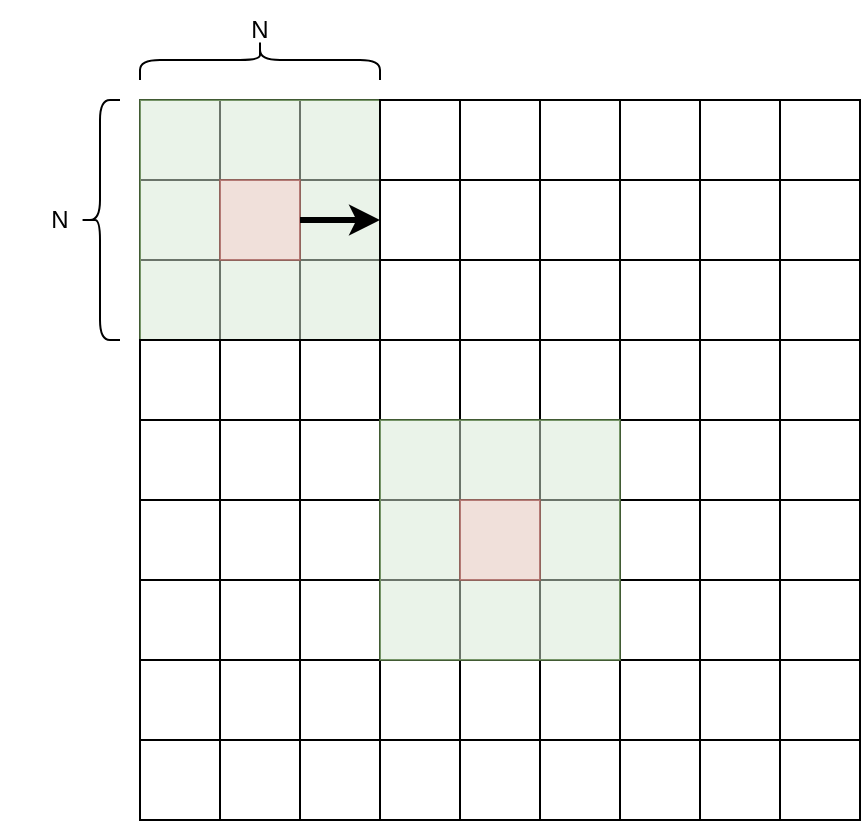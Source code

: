 <mxfile version="21.0.6" type="google"><diagram name="Страница 1" id="6bDlHL0FfTRMKNxC0c_M"><mxGraphModel grid="1" page="1" gridSize="10" guides="1" tooltips="1" connect="1" arrows="1" fold="1" pageScale="1" pageWidth="827" pageHeight="1169" math="0" shadow="0"><root><mxCell id="0"/><mxCell id="1" parent="0"/><mxCell id="-3VL5kxvhpJmIUbgFWid-16" value="" style="shape=table;startSize=0;container=1;collapsible=0;childLayout=tableLayout;fontSize=16;" vertex="1" parent="1"><mxGeometry x="160" y="160" width="120" height="120" as="geometry"/></mxCell><mxCell id="-3VL5kxvhpJmIUbgFWid-17" value="" style="shape=tableRow;horizontal=0;startSize=0;swimlaneHead=0;swimlaneBody=0;strokeColor=inherit;top=0;left=0;bottom=0;right=0;collapsible=0;dropTarget=0;fillColor=none;points=[[0,0.5],[1,0.5]];portConstraint=eastwest;fontSize=16;" vertex="1" parent="-3VL5kxvhpJmIUbgFWid-16"><mxGeometry width="120" height="40" as="geometry"/></mxCell><mxCell id="-3VL5kxvhpJmIUbgFWid-18" value="" style="shape=partialRectangle;html=1;whiteSpace=wrap;connectable=0;strokeColor=inherit;overflow=hidden;fillColor=none;top=0;left=0;bottom=0;right=0;pointerEvents=1;fontSize=16;" vertex="1" parent="-3VL5kxvhpJmIUbgFWid-17"><mxGeometry width="40" height="40" as="geometry"><mxRectangle width="40" height="40" as="alternateBounds"/></mxGeometry></mxCell><mxCell id="-3VL5kxvhpJmIUbgFWid-19" value="" style="shape=partialRectangle;html=1;whiteSpace=wrap;connectable=0;strokeColor=inherit;overflow=hidden;fillColor=none;top=0;left=0;bottom=0;right=0;pointerEvents=1;fontSize=16;" vertex="1" parent="-3VL5kxvhpJmIUbgFWid-17"><mxGeometry x="40" width="40" height="40" as="geometry"><mxRectangle width="40" height="40" as="alternateBounds"/></mxGeometry></mxCell><mxCell id="-3VL5kxvhpJmIUbgFWid-20" value="" style="shape=partialRectangle;html=1;whiteSpace=wrap;connectable=0;strokeColor=inherit;overflow=hidden;fillColor=none;top=0;left=0;bottom=0;right=0;pointerEvents=1;fontSize=16;" vertex="1" parent="-3VL5kxvhpJmIUbgFWid-17"><mxGeometry x="80" width="40" height="40" as="geometry"><mxRectangle width="40" height="40" as="alternateBounds"/></mxGeometry></mxCell><mxCell id="-3VL5kxvhpJmIUbgFWid-21" value="" style="shape=tableRow;horizontal=0;startSize=0;swimlaneHead=0;swimlaneBody=0;strokeColor=inherit;top=0;left=0;bottom=0;right=0;collapsible=0;dropTarget=0;fillColor=none;points=[[0,0.5],[1,0.5]];portConstraint=eastwest;fontSize=16;" vertex="1" parent="-3VL5kxvhpJmIUbgFWid-16"><mxGeometry y="40" width="120" height="40" as="geometry"/></mxCell><mxCell id="-3VL5kxvhpJmIUbgFWid-22" value="" style="shape=partialRectangle;html=1;whiteSpace=wrap;connectable=0;strokeColor=inherit;overflow=hidden;fillColor=none;top=0;left=0;bottom=0;right=0;pointerEvents=1;fontSize=16;" vertex="1" parent="-3VL5kxvhpJmIUbgFWid-21"><mxGeometry width="40" height="40" as="geometry"><mxRectangle width="40" height="40" as="alternateBounds"/></mxGeometry></mxCell><mxCell id="-3VL5kxvhpJmIUbgFWid-23" value="" style="shape=partialRectangle;html=1;whiteSpace=wrap;connectable=0;strokeColor=inherit;overflow=hidden;fillColor=none;top=0;left=0;bottom=0;right=0;pointerEvents=1;fontSize=16;" vertex="1" parent="-3VL5kxvhpJmIUbgFWid-21"><mxGeometry x="40" width="40" height="40" as="geometry"><mxRectangle width="40" height="40" as="alternateBounds"/></mxGeometry></mxCell><mxCell id="-3VL5kxvhpJmIUbgFWid-24" value="" style="shape=partialRectangle;html=1;whiteSpace=wrap;connectable=0;strokeColor=inherit;overflow=hidden;fillColor=none;top=0;left=0;bottom=0;right=0;pointerEvents=1;fontSize=16;" vertex="1" parent="-3VL5kxvhpJmIUbgFWid-21"><mxGeometry x="80" width="40" height="40" as="geometry"><mxRectangle width="40" height="40" as="alternateBounds"/></mxGeometry></mxCell><mxCell id="-3VL5kxvhpJmIUbgFWid-25" value="" style="shape=tableRow;horizontal=0;startSize=0;swimlaneHead=0;swimlaneBody=0;strokeColor=inherit;top=0;left=0;bottom=0;right=0;collapsible=0;dropTarget=0;fillColor=none;points=[[0,0.5],[1,0.5]];portConstraint=eastwest;fontSize=16;" vertex="1" parent="-3VL5kxvhpJmIUbgFWid-16"><mxGeometry y="80" width="120" height="40" as="geometry"/></mxCell><mxCell id="-3VL5kxvhpJmIUbgFWid-26" value="" style="shape=partialRectangle;html=1;whiteSpace=wrap;connectable=0;strokeColor=inherit;overflow=hidden;fillColor=none;top=0;left=0;bottom=0;right=0;pointerEvents=1;fontSize=16;" vertex="1" parent="-3VL5kxvhpJmIUbgFWid-25"><mxGeometry width="40" height="40" as="geometry"><mxRectangle width="40" height="40" as="alternateBounds"/></mxGeometry></mxCell><mxCell id="-3VL5kxvhpJmIUbgFWid-27" value="" style="shape=partialRectangle;html=1;whiteSpace=wrap;connectable=0;strokeColor=inherit;overflow=hidden;fillColor=none;top=0;left=0;bottom=0;right=0;pointerEvents=1;fontSize=16;" vertex="1" parent="-3VL5kxvhpJmIUbgFWid-25"><mxGeometry x="40" width="40" height="40" as="geometry"><mxRectangle width="40" height="40" as="alternateBounds"/></mxGeometry></mxCell><mxCell id="-3VL5kxvhpJmIUbgFWid-28" value="" style="shape=partialRectangle;html=1;whiteSpace=wrap;connectable=0;strokeColor=inherit;overflow=hidden;fillColor=none;top=0;left=0;bottom=0;right=0;pointerEvents=1;fontSize=16;" vertex="1" parent="-3VL5kxvhpJmIUbgFWid-25"><mxGeometry x="80" width="40" height="40" as="geometry"><mxRectangle width="40" height="40" as="alternateBounds"/></mxGeometry></mxCell><mxCell id="-3VL5kxvhpJmIUbgFWid-176" value="" style="whiteSpace=wrap;html=1;aspect=fixed;fillColor=#d5e8d4;strokeColor=#82b366;opacity=50;" vertex="1" parent="1"><mxGeometry x="160" y="160" width="120" height="120" as="geometry"/></mxCell><mxCell id="-3VL5kxvhpJmIUbgFWid-71" value="" style="shape=table;startSize=0;container=1;collapsible=0;childLayout=tableLayout;fontSize=16;" vertex="1" parent="1"><mxGeometry x="280" y="160" width="120" height="120" as="geometry"/></mxCell><mxCell id="-3VL5kxvhpJmIUbgFWid-72" value="" style="shape=tableRow;horizontal=0;startSize=0;swimlaneHead=0;swimlaneBody=0;strokeColor=inherit;top=0;left=0;bottom=0;right=0;collapsible=0;dropTarget=0;fillColor=none;points=[[0,0.5],[1,0.5]];portConstraint=eastwest;fontSize=16;" vertex="1" parent="-3VL5kxvhpJmIUbgFWid-71"><mxGeometry width="120" height="40" as="geometry"/></mxCell><mxCell id="-3VL5kxvhpJmIUbgFWid-73" value="" style="shape=partialRectangle;html=1;whiteSpace=wrap;connectable=0;strokeColor=inherit;overflow=hidden;fillColor=none;top=0;left=0;bottom=0;right=0;pointerEvents=1;fontSize=16;" vertex="1" parent="-3VL5kxvhpJmIUbgFWid-72"><mxGeometry width="40" height="40" as="geometry"><mxRectangle width="40" height="40" as="alternateBounds"/></mxGeometry></mxCell><mxCell id="-3VL5kxvhpJmIUbgFWid-74" value="" style="shape=partialRectangle;html=1;whiteSpace=wrap;connectable=0;strokeColor=inherit;overflow=hidden;fillColor=none;top=0;left=0;bottom=0;right=0;pointerEvents=1;fontSize=16;" vertex="1" parent="-3VL5kxvhpJmIUbgFWid-72"><mxGeometry x="40" width="40" height="40" as="geometry"><mxRectangle width="40" height="40" as="alternateBounds"/></mxGeometry></mxCell><mxCell id="-3VL5kxvhpJmIUbgFWid-75" value="" style="shape=partialRectangle;html=1;whiteSpace=wrap;connectable=0;strokeColor=inherit;overflow=hidden;fillColor=none;top=0;left=0;bottom=0;right=0;pointerEvents=1;fontSize=16;" vertex="1" parent="-3VL5kxvhpJmIUbgFWid-72"><mxGeometry x="80" width="40" height="40" as="geometry"><mxRectangle width="40" height="40" as="alternateBounds"/></mxGeometry></mxCell><mxCell id="-3VL5kxvhpJmIUbgFWid-76" value="" style="shape=tableRow;horizontal=0;startSize=0;swimlaneHead=0;swimlaneBody=0;strokeColor=inherit;top=0;left=0;bottom=0;right=0;collapsible=0;dropTarget=0;fillColor=none;points=[[0,0.5],[1,0.5]];portConstraint=eastwest;fontSize=16;" vertex="1" parent="-3VL5kxvhpJmIUbgFWid-71"><mxGeometry y="40" width="120" height="40" as="geometry"/></mxCell><mxCell id="-3VL5kxvhpJmIUbgFWid-77" value="" style="shape=partialRectangle;html=1;whiteSpace=wrap;connectable=0;strokeColor=inherit;overflow=hidden;fillColor=none;top=0;left=0;bottom=0;right=0;pointerEvents=1;fontSize=16;" vertex="1" parent="-3VL5kxvhpJmIUbgFWid-76"><mxGeometry width="40" height="40" as="geometry"><mxRectangle width="40" height="40" as="alternateBounds"/></mxGeometry></mxCell><mxCell id="-3VL5kxvhpJmIUbgFWid-78" value="" style="shape=partialRectangle;html=1;whiteSpace=wrap;connectable=0;strokeColor=inherit;overflow=hidden;fillColor=none;top=0;left=0;bottom=0;right=0;pointerEvents=1;fontSize=16;" vertex="1" parent="-3VL5kxvhpJmIUbgFWid-76"><mxGeometry x="40" width="40" height="40" as="geometry"><mxRectangle width="40" height="40" as="alternateBounds"/></mxGeometry></mxCell><mxCell id="-3VL5kxvhpJmIUbgFWid-79" value="" style="shape=partialRectangle;html=1;whiteSpace=wrap;connectable=0;strokeColor=inherit;overflow=hidden;fillColor=none;top=0;left=0;bottom=0;right=0;pointerEvents=1;fontSize=16;" vertex="1" parent="-3VL5kxvhpJmIUbgFWid-76"><mxGeometry x="80" width="40" height="40" as="geometry"><mxRectangle width="40" height="40" as="alternateBounds"/></mxGeometry></mxCell><mxCell id="-3VL5kxvhpJmIUbgFWid-80" value="" style="shape=tableRow;horizontal=0;startSize=0;swimlaneHead=0;swimlaneBody=0;strokeColor=inherit;top=0;left=0;bottom=0;right=0;collapsible=0;dropTarget=0;fillColor=none;points=[[0,0.5],[1,0.5]];portConstraint=eastwest;fontSize=16;" vertex="1" parent="-3VL5kxvhpJmIUbgFWid-71"><mxGeometry y="80" width="120" height="40" as="geometry"/></mxCell><mxCell id="-3VL5kxvhpJmIUbgFWid-81" value="" style="shape=partialRectangle;html=1;whiteSpace=wrap;connectable=0;strokeColor=inherit;overflow=hidden;fillColor=none;top=0;left=0;bottom=0;right=0;pointerEvents=1;fontSize=16;" vertex="1" parent="-3VL5kxvhpJmIUbgFWid-80"><mxGeometry width="40" height="40" as="geometry"><mxRectangle width="40" height="40" as="alternateBounds"/></mxGeometry></mxCell><mxCell id="-3VL5kxvhpJmIUbgFWid-82" value="" style="shape=partialRectangle;html=1;whiteSpace=wrap;connectable=0;strokeColor=inherit;overflow=hidden;fillColor=none;top=0;left=0;bottom=0;right=0;pointerEvents=1;fontSize=16;" vertex="1" parent="-3VL5kxvhpJmIUbgFWid-80"><mxGeometry x="40" width="40" height="40" as="geometry"><mxRectangle width="40" height="40" as="alternateBounds"/></mxGeometry></mxCell><mxCell id="-3VL5kxvhpJmIUbgFWid-83" value="" style="shape=partialRectangle;html=1;whiteSpace=wrap;connectable=0;strokeColor=inherit;overflow=hidden;fillColor=none;top=0;left=0;bottom=0;right=0;pointerEvents=1;fontSize=16;" vertex="1" parent="-3VL5kxvhpJmIUbgFWid-80"><mxGeometry x="80" width="40" height="40" as="geometry"><mxRectangle width="40" height="40" as="alternateBounds"/></mxGeometry></mxCell><mxCell id="-3VL5kxvhpJmIUbgFWid-84" value="" style="shape=table;startSize=0;container=1;collapsible=0;childLayout=tableLayout;fontSize=16;" vertex="1" parent="1"><mxGeometry x="160" y="280" width="120" height="120" as="geometry"/></mxCell><mxCell id="-3VL5kxvhpJmIUbgFWid-85" value="" style="shape=tableRow;horizontal=0;startSize=0;swimlaneHead=0;swimlaneBody=0;strokeColor=inherit;top=0;left=0;bottom=0;right=0;collapsible=0;dropTarget=0;fillColor=none;points=[[0,0.5],[1,0.5]];portConstraint=eastwest;fontSize=16;" vertex="1" parent="-3VL5kxvhpJmIUbgFWid-84"><mxGeometry width="120" height="40" as="geometry"/></mxCell><mxCell id="-3VL5kxvhpJmIUbgFWid-86" value="" style="shape=partialRectangle;html=1;whiteSpace=wrap;connectable=0;strokeColor=inherit;overflow=hidden;fillColor=none;top=0;left=0;bottom=0;right=0;pointerEvents=1;fontSize=16;" vertex="1" parent="-3VL5kxvhpJmIUbgFWid-85"><mxGeometry width="40" height="40" as="geometry"><mxRectangle width="40" height="40" as="alternateBounds"/></mxGeometry></mxCell><mxCell id="-3VL5kxvhpJmIUbgFWid-87" value="" style="shape=partialRectangle;html=1;whiteSpace=wrap;connectable=0;strokeColor=inherit;overflow=hidden;fillColor=none;top=0;left=0;bottom=0;right=0;pointerEvents=1;fontSize=16;" vertex="1" parent="-3VL5kxvhpJmIUbgFWid-85"><mxGeometry x="40" width="40" height="40" as="geometry"><mxRectangle width="40" height="40" as="alternateBounds"/></mxGeometry></mxCell><mxCell id="-3VL5kxvhpJmIUbgFWid-88" value="" style="shape=partialRectangle;html=1;whiteSpace=wrap;connectable=0;strokeColor=inherit;overflow=hidden;fillColor=none;top=0;left=0;bottom=0;right=0;pointerEvents=1;fontSize=16;" vertex="1" parent="-3VL5kxvhpJmIUbgFWid-85"><mxGeometry x="80" width="40" height="40" as="geometry"><mxRectangle width="40" height="40" as="alternateBounds"/></mxGeometry></mxCell><mxCell id="-3VL5kxvhpJmIUbgFWid-89" value="" style="shape=tableRow;horizontal=0;startSize=0;swimlaneHead=0;swimlaneBody=0;strokeColor=inherit;top=0;left=0;bottom=0;right=0;collapsible=0;dropTarget=0;fillColor=none;points=[[0,0.5],[1,0.5]];portConstraint=eastwest;fontSize=16;" vertex="1" parent="-3VL5kxvhpJmIUbgFWid-84"><mxGeometry y="40" width="120" height="40" as="geometry"/></mxCell><mxCell id="-3VL5kxvhpJmIUbgFWid-90" value="" style="shape=partialRectangle;html=1;whiteSpace=wrap;connectable=0;strokeColor=inherit;overflow=hidden;fillColor=none;top=0;left=0;bottom=0;right=0;pointerEvents=1;fontSize=16;" vertex="1" parent="-3VL5kxvhpJmIUbgFWid-89"><mxGeometry width="40" height="40" as="geometry"><mxRectangle width="40" height="40" as="alternateBounds"/></mxGeometry></mxCell><mxCell id="-3VL5kxvhpJmIUbgFWid-91" value="" style="shape=partialRectangle;html=1;whiteSpace=wrap;connectable=0;strokeColor=inherit;overflow=hidden;fillColor=none;top=0;left=0;bottom=0;right=0;pointerEvents=1;fontSize=16;" vertex="1" parent="-3VL5kxvhpJmIUbgFWid-89"><mxGeometry x="40" width="40" height="40" as="geometry"><mxRectangle width="40" height="40" as="alternateBounds"/></mxGeometry></mxCell><mxCell id="-3VL5kxvhpJmIUbgFWid-92" value="" style="shape=partialRectangle;html=1;whiteSpace=wrap;connectable=0;strokeColor=inherit;overflow=hidden;fillColor=none;top=0;left=0;bottom=0;right=0;pointerEvents=1;fontSize=16;" vertex="1" parent="-3VL5kxvhpJmIUbgFWid-89"><mxGeometry x="80" width="40" height="40" as="geometry"><mxRectangle width="40" height="40" as="alternateBounds"/></mxGeometry></mxCell><mxCell id="-3VL5kxvhpJmIUbgFWid-93" value="" style="shape=tableRow;horizontal=0;startSize=0;swimlaneHead=0;swimlaneBody=0;strokeColor=inherit;top=0;left=0;bottom=0;right=0;collapsible=0;dropTarget=0;fillColor=none;points=[[0,0.5],[1,0.5]];portConstraint=eastwest;fontSize=16;" vertex="1" parent="-3VL5kxvhpJmIUbgFWid-84"><mxGeometry y="80" width="120" height="40" as="geometry"/></mxCell><mxCell id="-3VL5kxvhpJmIUbgFWid-94" value="" style="shape=partialRectangle;html=1;whiteSpace=wrap;connectable=0;strokeColor=inherit;overflow=hidden;fillColor=none;top=0;left=0;bottom=0;right=0;pointerEvents=1;fontSize=16;" vertex="1" parent="-3VL5kxvhpJmIUbgFWid-93"><mxGeometry width="40" height="40" as="geometry"><mxRectangle width="40" height="40" as="alternateBounds"/></mxGeometry></mxCell><mxCell id="-3VL5kxvhpJmIUbgFWid-95" value="" style="shape=partialRectangle;html=1;whiteSpace=wrap;connectable=0;strokeColor=inherit;overflow=hidden;fillColor=none;top=0;left=0;bottom=0;right=0;pointerEvents=1;fontSize=16;" vertex="1" parent="-3VL5kxvhpJmIUbgFWid-93"><mxGeometry x="40" width="40" height="40" as="geometry"><mxRectangle width="40" height="40" as="alternateBounds"/></mxGeometry></mxCell><mxCell id="-3VL5kxvhpJmIUbgFWid-96" value="" style="shape=partialRectangle;html=1;whiteSpace=wrap;connectable=0;strokeColor=inherit;overflow=hidden;fillColor=none;top=0;left=0;bottom=0;right=0;pointerEvents=1;fontSize=16;" vertex="1" parent="-3VL5kxvhpJmIUbgFWid-93"><mxGeometry x="80" width="40" height="40" as="geometry"><mxRectangle width="40" height="40" as="alternateBounds"/></mxGeometry></mxCell><mxCell id="-3VL5kxvhpJmIUbgFWid-97" value="" style="shape=table;startSize=0;container=1;collapsible=0;childLayout=tableLayout;fontSize=16;" vertex="1" parent="1"><mxGeometry x="400" y="160" width="120" height="120" as="geometry"/></mxCell><mxCell id="-3VL5kxvhpJmIUbgFWid-98" value="" style="shape=tableRow;horizontal=0;startSize=0;swimlaneHead=0;swimlaneBody=0;strokeColor=inherit;top=0;left=0;bottom=0;right=0;collapsible=0;dropTarget=0;fillColor=none;points=[[0,0.5],[1,0.5]];portConstraint=eastwest;fontSize=16;" vertex="1" parent="-3VL5kxvhpJmIUbgFWid-97"><mxGeometry width="120" height="40" as="geometry"/></mxCell><mxCell id="-3VL5kxvhpJmIUbgFWid-99" value="" style="shape=partialRectangle;html=1;whiteSpace=wrap;connectable=0;strokeColor=inherit;overflow=hidden;fillColor=none;top=0;left=0;bottom=0;right=0;pointerEvents=1;fontSize=16;" vertex="1" parent="-3VL5kxvhpJmIUbgFWid-98"><mxGeometry width="40" height="40" as="geometry"><mxRectangle width="40" height="40" as="alternateBounds"/></mxGeometry></mxCell><mxCell id="-3VL5kxvhpJmIUbgFWid-100" value="" style="shape=partialRectangle;html=1;whiteSpace=wrap;connectable=0;strokeColor=inherit;overflow=hidden;fillColor=none;top=0;left=0;bottom=0;right=0;pointerEvents=1;fontSize=16;" vertex="1" parent="-3VL5kxvhpJmIUbgFWid-98"><mxGeometry x="40" width="40" height="40" as="geometry"><mxRectangle width="40" height="40" as="alternateBounds"/></mxGeometry></mxCell><mxCell id="-3VL5kxvhpJmIUbgFWid-101" value="" style="shape=partialRectangle;html=1;whiteSpace=wrap;connectable=0;strokeColor=inherit;overflow=hidden;fillColor=none;top=0;left=0;bottom=0;right=0;pointerEvents=1;fontSize=16;" vertex="1" parent="-3VL5kxvhpJmIUbgFWid-98"><mxGeometry x="80" width="40" height="40" as="geometry"><mxRectangle width="40" height="40" as="alternateBounds"/></mxGeometry></mxCell><mxCell id="-3VL5kxvhpJmIUbgFWid-102" value="" style="shape=tableRow;horizontal=0;startSize=0;swimlaneHead=0;swimlaneBody=0;strokeColor=inherit;top=0;left=0;bottom=0;right=0;collapsible=0;dropTarget=0;fillColor=none;points=[[0,0.5],[1,0.5]];portConstraint=eastwest;fontSize=16;" vertex="1" parent="-3VL5kxvhpJmIUbgFWid-97"><mxGeometry y="40" width="120" height="40" as="geometry"/></mxCell><mxCell id="-3VL5kxvhpJmIUbgFWid-103" value="" style="shape=partialRectangle;html=1;whiteSpace=wrap;connectable=0;strokeColor=inherit;overflow=hidden;fillColor=none;top=0;left=0;bottom=0;right=0;pointerEvents=1;fontSize=16;" vertex="1" parent="-3VL5kxvhpJmIUbgFWid-102"><mxGeometry width="40" height="40" as="geometry"><mxRectangle width="40" height="40" as="alternateBounds"/></mxGeometry></mxCell><mxCell id="-3VL5kxvhpJmIUbgFWid-104" value="" style="shape=partialRectangle;html=1;whiteSpace=wrap;connectable=0;strokeColor=inherit;overflow=hidden;fillColor=none;top=0;left=0;bottom=0;right=0;pointerEvents=1;fontSize=16;" vertex="1" parent="-3VL5kxvhpJmIUbgFWid-102"><mxGeometry x="40" width="40" height="40" as="geometry"><mxRectangle width="40" height="40" as="alternateBounds"/></mxGeometry></mxCell><mxCell id="-3VL5kxvhpJmIUbgFWid-105" value="" style="shape=partialRectangle;html=1;whiteSpace=wrap;connectable=0;strokeColor=inherit;overflow=hidden;fillColor=none;top=0;left=0;bottom=0;right=0;pointerEvents=1;fontSize=16;" vertex="1" parent="-3VL5kxvhpJmIUbgFWid-102"><mxGeometry x="80" width="40" height="40" as="geometry"><mxRectangle width="40" height="40" as="alternateBounds"/></mxGeometry></mxCell><mxCell id="-3VL5kxvhpJmIUbgFWid-106" value="" style="shape=tableRow;horizontal=0;startSize=0;swimlaneHead=0;swimlaneBody=0;strokeColor=inherit;top=0;left=0;bottom=0;right=0;collapsible=0;dropTarget=0;fillColor=none;points=[[0,0.5],[1,0.5]];portConstraint=eastwest;fontSize=16;" vertex="1" parent="-3VL5kxvhpJmIUbgFWid-97"><mxGeometry y="80" width="120" height="40" as="geometry"/></mxCell><mxCell id="-3VL5kxvhpJmIUbgFWid-107" value="" style="shape=partialRectangle;html=1;whiteSpace=wrap;connectable=0;strokeColor=inherit;overflow=hidden;fillColor=none;top=0;left=0;bottom=0;right=0;pointerEvents=1;fontSize=16;" vertex="1" parent="-3VL5kxvhpJmIUbgFWid-106"><mxGeometry width="40" height="40" as="geometry"><mxRectangle width="40" height="40" as="alternateBounds"/></mxGeometry></mxCell><mxCell id="-3VL5kxvhpJmIUbgFWid-108" value="" style="shape=partialRectangle;html=1;whiteSpace=wrap;connectable=0;strokeColor=inherit;overflow=hidden;fillColor=none;top=0;left=0;bottom=0;right=0;pointerEvents=1;fontSize=16;" vertex="1" parent="-3VL5kxvhpJmIUbgFWid-106"><mxGeometry x="40" width="40" height="40" as="geometry"><mxRectangle width="40" height="40" as="alternateBounds"/></mxGeometry></mxCell><mxCell id="-3VL5kxvhpJmIUbgFWid-109" value="" style="shape=partialRectangle;html=1;whiteSpace=wrap;connectable=0;strokeColor=inherit;overflow=hidden;fillColor=none;top=0;left=0;bottom=0;right=0;pointerEvents=1;fontSize=16;" vertex="1" parent="-3VL5kxvhpJmIUbgFWid-106"><mxGeometry x="80" width="40" height="40" as="geometry"><mxRectangle width="40" height="40" as="alternateBounds"/></mxGeometry></mxCell><mxCell id="-3VL5kxvhpJmIUbgFWid-110" value="" style="shape=table;startSize=0;container=1;collapsible=0;childLayout=tableLayout;fontSize=16;" vertex="1" parent="1"><mxGeometry x="280" y="280" width="120" height="120" as="geometry"/></mxCell><mxCell id="-3VL5kxvhpJmIUbgFWid-111" value="" style="shape=tableRow;horizontal=0;startSize=0;swimlaneHead=0;swimlaneBody=0;strokeColor=inherit;top=0;left=0;bottom=0;right=0;collapsible=0;dropTarget=0;fillColor=none;points=[[0,0.5],[1,0.5]];portConstraint=eastwest;fontSize=16;" vertex="1" parent="-3VL5kxvhpJmIUbgFWid-110"><mxGeometry width="120" height="40" as="geometry"/></mxCell><mxCell id="-3VL5kxvhpJmIUbgFWid-112" value="" style="shape=partialRectangle;html=1;whiteSpace=wrap;connectable=0;strokeColor=inherit;overflow=hidden;fillColor=none;top=0;left=0;bottom=0;right=0;pointerEvents=1;fontSize=16;" vertex="1" parent="-3VL5kxvhpJmIUbgFWid-111"><mxGeometry width="40" height="40" as="geometry"><mxRectangle width="40" height="40" as="alternateBounds"/></mxGeometry></mxCell><mxCell id="-3VL5kxvhpJmIUbgFWid-113" value="" style="shape=partialRectangle;html=1;whiteSpace=wrap;connectable=0;strokeColor=inherit;overflow=hidden;fillColor=none;top=0;left=0;bottom=0;right=0;pointerEvents=1;fontSize=16;" vertex="1" parent="-3VL5kxvhpJmIUbgFWid-111"><mxGeometry x="40" width="40" height="40" as="geometry"><mxRectangle width="40" height="40" as="alternateBounds"/></mxGeometry></mxCell><mxCell id="-3VL5kxvhpJmIUbgFWid-114" value="" style="shape=partialRectangle;html=1;whiteSpace=wrap;connectable=0;strokeColor=inherit;overflow=hidden;fillColor=none;top=0;left=0;bottom=0;right=0;pointerEvents=1;fontSize=16;" vertex="1" parent="-3VL5kxvhpJmIUbgFWid-111"><mxGeometry x="80" width="40" height="40" as="geometry"><mxRectangle width="40" height="40" as="alternateBounds"/></mxGeometry></mxCell><mxCell id="-3VL5kxvhpJmIUbgFWid-115" value="" style="shape=tableRow;horizontal=0;startSize=0;swimlaneHead=0;swimlaneBody=0;strokeColor=inherit;top=0;left=0;bottom=0;right=0;collapsible=0;dropTarget=0;fillColor=none;points=[[0,0.5],[1,0.5]];portConstraint=eastwest;fontSize=16;" vertex="1" parent="-3VL5kxvhpJmIUbgFWid-110"><mxGeometry y="40" width="120" height="40" as="geometry"/></mxCell><mxCell id="-3VL5kxvhpJmIUbgFWid-116" value="" style="shape=partialRectangle;html=1;whiteSpace=wrap;connectable=0;strokeColor=inherit;overflow=hidden;fillColor=none;top=0;left=0;bottom=0;right=0;pointerEvents=1;fontSize=16;" vertex="1" parent="-3VL5kxvhpJmIUbgFWid-115"><mxGeometry width="40" height="40" as="geometry"><mxRectangle width="40" height="40" as="alternateBounds"/></mxGeometry></mxCell><mxCell id="-3VL5kxvhpJmIUbgFWid-117" value="" style="shape=partialRectangle;html=1;whiteSpace=wrap;connectable=0;strokeColor=inherit;overflow=hidden;fillColor=none;top=0;left=0;bottom=0;right=0;pointerEvents=1;fontSize=16;" vertex="1" parent="-3VL5kxvhpJmIUbgFWid-115"><mxGeometry x="40" width="40" height="40" as="geometry"><mxRectangle width="40" height="40" as="alternateBounds"/></mxGeometry></mxCell><mxCell id="-3VL5kxvhpJmIUbgFWid-118" value="" style="shape=partialRectangle;html=1;whiteSpace=wrap;connectable=0;strokeColor=inherit;overflow=hidden;fillColor=none;top=0;left=0;bottom=0;right=0;pointerEvents=1;fontSize=16;" vertex="1" parent="-3VL5kxvhpJmIUbgFWid-115"><mxGeometry x="80" width="40" height="40" as="geometry"><mxRectangle width="40" height="40" as="alternateBounds"/></mxGeometry></mxCell><mxCell id="-3VL5kxvhpJmIUbgFWid-119" value="" style="shape=tableRow;horizontal=0;startSize=0;swimlaneHead=0;swimlaneBody=0;strokeColor=inherit;top=0;left=0;bottom=0;right=0;collapsible=0;dropTarget=0;fillColor=none;points=[[0,0.5],[1,0.5]];portConstraint=eastwest;fontSize=16;" vertex="1" parent="-3VL5kxvhpJmIUbgFWid-110"><mxGeometry y="80" width="120" height="40" as="geometry"/></mxCell><mxCell id="-3VL5kxvhpJmIUbgFWid-120" value="" style="shape=partialRectangle;html=1;whiteSpace=wrap;connectable=0;strokeColor=inherit;overflow=hidden;fillColor=none;top=0;left=0;bottom=0;right=0;pointerEvents=1;fontSize=16;" vertex="1" parent="-3VL5kxvhpJmIUbgFWid-119"><mxGeometry width="40" height="40" as="geometry"><mxRectangle width="40" height="40" as="alternateBounds"/></mxGeometry></mxCell><mxCell id="-3VL5kxvhpJmIUbgFWid-121" value="" style="shape=partialRectangle;html=1;whiteSpace=wrap;connectable=0;strokeColor=inherit;overflow=hidden;fillColor=none;top=0;left=0;bottom=0;right=0;pointerEvents=1;fontSize=16;" vertex="1" parent="-3VL5kxvhpJmIUbgFWid-119"><mxGeometry x="40" width="40" height="40" as="geometry"><mxRectangle width="40" height="40" as="alternateBounds"/></mxGeometry></mxCell><mxCell id="-3VL5kxvhpJmIUbgFWid-122" value="" style="shape=partialRectangle;html=1;whiteSpace=wrap;connectable=0;strokeColor=inherit;overflow=hidden;fillColor=none;top=0;left=0;bottom=0;right=0;pointerEvents=1;fontSize=16;" vertex="1" parent="-3VL5kxvhpJmIUbgFWid-119"><mxGeometry x="80" width="40" height="40" as="geometry"><mxRectangle width="40" height="40" as="alternateBounds"/></mxGeometry></mxCell><mxCell id="-3VL5kxvhpJmIUbgFWid-123" value="" style="shape=table;startSize=0;container=1;collapsible=0;childLayout=tableLayout;fontSize=16;" vertex="1" parent="1"><mxGeometry x="400" y="280" width="120" height="120" as="geometry"/></mxCell><mxCell id="-3VL5kxvhpJmIUbgFWid-124" value="" style="shape=tableRow;horizontal=0;startSize=0;swimlaneHead=0;swimlaneBody=0;strokeColor=inherit;top=0;left=0;bottom=0;right=0;collapsible=0;dropTarget=0;fillColor=none;points=[[0,0.5],[1,0.5]];portConstraint=eastwest;fontSize=16;" vertex="1" parent="-3VL5kxvhpJmIUbgFWid-123"><mxGeometry width="120" height="40" as="geometry"/></mxCell><mxCell id="-3VL5kxvhpJmIUbgFWid-125" value="" style="shape=partialRectangle;html=1;whiteSpace=wrap;connectable=0;strokeColor=inherit;overflow=hidden;fillColor=none;top=0;left=0;bottom=0;right=0;pointerEvents=1;fontSize=16;" vertex="1" parent="-3VL5kxvhpJmIUbgFWid-124"><mxGeometry width="40" height="40" as="geometry"><mxRectangle width="40" height="40" as="alternateBounds"/></mxGeometry></mxCell><mxCell id="-3VL5kxvhpJmIUbgFWid-126" value="" style="shape=partialRectangle;html=1;whiteSpace=wrap;connectable=0;strokeColor=inherit;overflow=hidden;fillColor=none;top=0;left=0;bottom=0;right=0;pointerEvents=1;fontSize=16;" vertex="1" parent="-3VL5kxvhpJmIUbgFWid-124"><mxGeometry x="40" width="40" height="40" as="geometry"><mxRectangle width="40" height="40" as="alternateBounds"/></mxGeometry></mxCell><mxCell id="-3VL5kxvhpJmIUbgFWid-127" value="" style="shape=partialRectangle;html=1;whiteSpace=wrap;connectable=0;strokeColor=inherit;overflow=hidden;fillColor=none;top=0;left=0;bottom=0;right=0;pointerEvents=1;fontSize=16;" vertex="1" parent="-3VL5kxvhpJmIUbgFWid-124"><mxGeometry x="80" width="40" height="40" as="geometry"><mxRectangle width="40" height="40" as="alternateBounds"/></mxGeometry></mxCell><mxCell id="-3VL5kxvhpJmIUbgFWid-128" value="" style="shape=tableRow;horizontal=0;startSize=0;swimlaneHead=0;swimlaneBody=0;strokeColor=inherit;top=0;left=0;bottom=0;right=0;collapsible=0;dropTarget=0;fillColor=none;points=[[0,0.5],[1,0.5]];portConstraint=eastwest;fontSize=16;" vertex="1" parent="-3VL5kxvhpJmIUbgFWid-123"><mxGeometry y="40" width="120" height="40" as="geometry"/></mxCell><mxCell id="-3VL5kxvhpJmIUbgFWid-129" value="" style="shape=partialRectangle;html=1;whiteSpace=wrap;connectable=0;strokeColor=inherit;overflow=hidden;fillColor=none;top=0;left=0;bottom=0;right=0;pointerEvents=1;fontSize=16;" vertex="1" parent="-3VL5kxvhpJmIUbgFWid-128"><mxGeometry width="40" height="40" as="geometry"><mxRectangle width="40" height="40" as="alternateBounds"/></mxGeometry></mxCell><mxCell id="-3VL5kxvhpJmIUbgFWid-130" value="" style="shape=partialRectangle;html=1;whiteSpace=wrap;connectable=0;strokeColor=inherit;overflow=hidden;fillColor=none;top=0;left=0;bottom=0;right=0;pointerEvents=1;fontSize=16;" vertex="1" parent="-3VL5kxvhpJmIUbgFWid-128"><mxGeometry x="40" width="40" height="40" as="geometry"><mxRectangle width="40" height="40" as="alternateBounds"/></mxGeometry></mxCell><mxCell id="-3VL5kxvhpJmIUbgFWid-131" value="" style="shape=partialRectangle;html=1;whiteSpace=wrap;connectable=0;strokeColor=inherit;overflow=hidden;fillColor=none;top=0;left=0;bottom=0;right=0;pointerEvents=1;fontSize=16;" vertex="1" parent="-3VL5kxvhpJmIUbgFWid-128"><mxGeometry x="80" width="40" height="40" as="geometry"><mxRectangle width="40" height="40" as="alternateBounds"/></mxGeometry></mxCell><mxCell id="-3VL5kxvhpJmIUbgFWid-132" value="" style="shape=tableRow;horizontal=0;startSize=0;swimlaneHead=0;swimlaneBody=0;strokeColor=inherit;top=0;left=0;bottom=0;right=0;collapsible=0;dropTarget=0;fillColor=none;points=[[0,0.5],[1,0.5]];portConstraint=eastwest;fontSize=16;" vertex="1" parent="-3VL5kxvhpJmIUbgFWid-123"><mxGeometry y="80" width="120" height="40" as="geometry"/></mxCell><mxCell id="-3VL5kxvhpJmIUbgFWid-133" value="" style="shape=partialRectangle;html=1;whiteSpace=wrap;connectable=0;strokeColor=inherit;overflow=hidden;fillColor=none;top=0;left=0;bottom=0;right=0;pointerEvents=1;fontSize=16;" vertex="1" parent="-3VL5kxvhpJmIUbgFWid-132"><mxGeometry width="40" height="40" as="geometry"><mxRectangle width="40" height="40" as="alternateBounds"/></mxGeometry></mxCell><mxCell id="-3VL5kxvhpJmIUbgFWid-134" value="" style="shape=partialRectangle;html=1;whiteSpace=wrap;connectable=0;strokeColor=inherit;overflow=hidden;fillColor=none;top=0;left=0;bottom=0;right=0;pointerEvents=1;fontSize=16;" vertex="1" parent="-3VL5kxvhpJmIUbgFWid-132"><mxGeometry x="40" width="40" height="40" as="geometry"><mxRectangle width="40" height="40" as="alternateBounds"/></mxGeometry></mxCell><mxCell id="-3VL5kxvhpJmIUbgFWid-135" value="" style="shape=partialRectangle;html=1;whiteSpace=wrap;connectable=0;strokeColor=inherit;overflow=hidden;fillColor=none;top=0;left=0;bottom=0;right=0;pointerEvents=1;fontSize=16;" vertex="1" parent="-3VL5kxvhpJmIUbgFWid-132"><mxGeometry x="80" width="40" height="40" as="geometry"><mxRectangle width="40" height="40" as="alternateBounds"/></mxGeometry></mxCell><mxCell id="-3VL5kxvhpJmIUbgFWid-136" value="" style="shape=table;startSize=0;container=1;collapsible=0;childLayout=tableLayout;fontSize=16;" vertex="1" parent="1"><mxGeometry x="160" y="400" width="120" height="120" as="geometry"/></mxCell><mxCell id="-3VL5kxvhpJmIUbgFWid-137" value="" style="shape=tableRow;horizontal=0;startSize=0;swimlaneHead=0;swimlaneBody=0;strokeColor=inherit;top=0;left=0;bottom=0;right=0;collapsible=0;dropTarget=0;fillColor=none;points=[[0,0.5],[1,0.5]];portConstraint=eastwest;fontSize=16;" vertex="1" parent="-3VL5kxvhpJmIUbgFWid-136"><mxGeometry width="120" height="40" as="geometry"/></mxCell><mxCell id="-3VL5kxvhpJmIUbgFWid-138" value="" style="shape=partialRectangle;html=1;whiteSpace=wrap;connectable=0;strokeColor=inherit;overflow=hidden;fillColor=none;top=0;left=0;bottom=0;right=0;pointerEvents=1;fontSize=16;" vertex="1" parent="-3VL5kxvhpJmIUbgFWid-137"><mxGeometry width="40" height="40" as="geometry"><mxRectangle width="40" height="40" as="alternateBounds"/></mxGeometry></mxCell><mxCell id="-3VL5kxvhpJmIUbgFWid-139" value="" style="shape=partialRectangle;html=1;whiteSpace=wrap;connectable=0;strokeColor=inherit;overflow=hidden;fillColor=none;top=0;left=0;bottom=0;right=0;pointerEvents=1;fontSize=16;" vertex="1" parent="-3VL5kxvhpJmIUbgFWid-137"><mxGeometry x="40" width="40" height="40" as="geometry"><mxRectangle width="40" height="40" as="alternateBounds"/></mxGeometry></mxCell><mxCell id="-3VL5kxvhpJmIUbgFWid-140" value="" style="shape=partialRectangle;html=1;whiteSpace=wrap;connectable=0;strokeColor=inherit;overflow=hidden;fillColor=none;top=0;left=0;bottom=0;right=0;pointerEvents=1;fontSize=16;" vertex="1" parent="-3VL5kxvhpJmIUbgFWid-137"><mxGeometry x="80" width="40" height="40" as="geometry"><mxRectangle width="40" height="40" as="alternateBounds"/></mxGeometry></mxCell><mxCell id="-3VL5kxvhpJmIUbgFWid-141" value="" style="shape=tableRow;horizontal=0;startSize=0;swimlaneHead=0;swimlaneBody=0;strokeColor=inherit;top=0;left=0;bottom=0;right=0;collapsible=0;dropTarget=0;fillColor=none;points=[[0,0.5],[1,0.5]];portConstraint=eastwest;fontSize=16;" vertex="1" parent="-3VL5kxvhpJmIUbgFWid-136"><mxGeometry y="40" width="120" height="40" as="geometry"/></mxCell><mxCell id="-3VL5kxvhpJmIUbgFWid-142" value="" style="shape=partialRectangle;html=1;whiteSpace=wrap;connectable=0;strokeColor=inherit;overflow=hidden;fillColor=none;top=0;left=0;bottom=0;right=0;pointerEvents=1;fontSize=16;" vertex="1" parent="-3VL5kxvhpJmIUbgFWid-141"><mxGeometry width="40" height="40" as="geometry"><mxRectangle width="40" height="40" as="alternateBounds"/></mxGeometry></mxCell><mxCell id="-3VL5kxvhpJmIUbgFWid-143" value="" style="shape=partialRectangle;html=1;whiteSpace=wrap;connectable=0;strokeColor=inherit;overflow=hidden;fillColor=none;top=0;left=0;bottom=0;right=0;pointerEvents=1;fontSize=16;" vertex="1" parent="-3VL5kxvhpJmIUbgFWid-141"><mxGeometry x="40" width="40" height="40" as="geometry"><mxRectangle width="40" height="40" as="alternateBounds"/></mxGeometry></mxCell><mxCell id="-3VL5kxvhpJmIUbgFWid-144" value="" style="shape=partialRectangle;html=1;whiteSpace=wrap;connectable=0;strokeColor=inherit;overflow=hidden;fillColor=none;top=0;left=0;bottom=0;right=0;pointerEvents=1;fontSize=16;" vertex="1" parent="-3VL5kxvhpJmIUbgFWid-141"><mxGeometry x="80" width="40" height="40" as="geometry"><mxRectangle width="40" height="40" as="alternateBounds"/></mxGeometry></mxCell><mxCell id="-3VL5kxvhpJmIUbgFWid-145" value="" style="shape=tableRow;horizontal=0;startSize=0;swimlaneHead=0;swimlaneBody=0;strokeColor=inherit;top=0;left=0;bottom=0;right=0;collapsible=0;dropTarget=0;fillColor=none;points=[[0,0.5],[1,0.5]];portConstraint=eastwest;fontSize=16;" vertex="1" parent="-3VL5kxvhpJmIUbgFWid-136"><mxGeometry y="80" width="120" height="40" as="geometry"/></mxCell><mxCell id="-3VL5kxvhpJmIUbgFWid-146" value="" style="shape=partialRectangle;html=1;whiteSpace=wrap;connectable=0;strokeColor=inherit;overflow=hidden;fillColor=none;top=0;left=0;bottom=0;right=0;pointerEvents=1;fontSize=16;" vertex="1" parent="-3VL5kxvhpJmIUbgFWid-145"><mxGeometry width="40" height="40" as="geometry"><mxRectangle width="40" height="40" as="alternateBounds"/></mxGeometry></mxCell><mxCell id="-3VL5kxvhpJmIUbgFWid-147" value="" style="shape=partialRectangle;html=1;whiteSpace=wrap;connectable=0;strokeColor=inherit;overflow=hidden;fillColor=none;top=0;left=0;bottom=0;right=0;pointerEvents=1;fontSize=16;" vertex="1" parent="-3VL5kxvhpJmIUbgFWid-145"><mxGeometry x="40" width="40" height="40" as="geometry"><mxRectangle width="40" height="40" as="alternateBounds"/></mxGeometry></mxCell><mxCell id="-3VL5kxvhpJmIUbgFWid-148" value="" style="shape=partialRectangle;html=1;whiteSpace=wrap;connectable=0;strokeColor=inherit;overflow=hidden;fillColor=none;top=0;left=0;bottom=0;right=0;pointerEvents=1;fontSize=16;" vertex="1" parent="-3VL5kxvhpJmIUbgFWid-145"><mxGeometry x="80" width="40" height="40" as="geometry"><mxRectangle width="40" height="40" as="alternateBounds"/></mxGeometry></mxCell><mxCell id="-3VL5kxvhpJmIUbgFWid-149" value="" style="shape=table;startSize=0;container=1;collapsible=0;childLayout=tableLayout;fontSize=16;" vertex="1" parent="1"><mxGeometry x="280" y="400" width="120" height="120" as="geometry"/></mxCell><mxCell id="-3VL5kxvhpJmIUbgFWid-150" value="" style="shape=tableRow;horizontal=0;startSize=0;swimlaneHead=0;swimlaneBody=0;strokeColor=inherit;top=0;left=0;bottom=0;right=0;collapsible=0;dropTarget=0;fillColor=none;points=[[0,0.5],[1,0.5]];portConstraint=eastwest;fontSize=16;" vertex="1" parent="-3VL5kxvhpJmIUbgFWid-149"><mxGeometry width="120" height="40" as="geometry"/></mxCell><mxCell id="-3VL5kxvhpJmIUbgFWid-151" value="" style="shape=partialRectangle;html=1;whiteSpace=wrap;connectable=0;strokeColor=inherit;overflow=hidden;fillColor=none;top=0;left=0;bottom=0;right=0;pointerEvents=1;fontSize=16;" vertex="1" parent="-3VL5kxvhpJmIUbgFWid-150"><mxGeometry width="40" height="40" as="geometry"><mxRectangle width="40" height="40" as="alternateBounds"/></mxGeometry></mxCell><mxCell id="-3VL5kxvhpJmIUbgFWid-152" value="" style="shape=partialRectangle;html=1;whiteSpace=wrap;connectable=0;strokeColor=inherit;overflow=hidden;fillColor=none;top=0;left=0;bottom=0;right=0;pointerEvents=1;fontSize=16;" vertex="1" parent="-3VL5kxvhpJmIUbgFWid-150"><mxGeometry x="40" width="40" height="40" as="geometry"><mxRectangle width="40" height="40" as="alternateBounds"/></mxGeometry></mxCell><mxCell id="-3VL5kxvhpJmIUbgFWid-153" value="" style="shape=partialRectangle;html=1;whiteSpace=wrap;connectable=0;strokeColor=inherit;overflow=hidden;fillColor=none;top=0;left=0;bottom=0;right=0;pointerEvents=1;fontSize=16;" vertex="1" parent="-3VL5kxvhpJmIUbgFWid-150"><mxGeometry x="80" width="40" height="40" as="geometry"><mxRectangle width="40" height="40" as="alternateBounds"/></mxGeometry></mxCell><mxCell id="-3VL5kxvhpJmIUbgFWid-154" value="" style="shape=tableRow;horizontal=0;startSize=0;swimlaneHead=0;swimlaneBody=0;strokeColor=inherit;top=0;left=0;bottom=0;right=0;collapsible=0;dropTarget=0;fillColor=none;points=[[0,0.5],[1,0.5]];portConstraint=eastwest;fontSize=16;" vertex="1" parent="-3VL5kxvhpJmIUbgFWid-149"><mxGeometry y="40" width="120" height="40" as="geometry"/></mxCell><mxCell id="-3VL5kxvhpJmIUbgFWid-155" value="" style="shape=partialRectangle;html=1;whiteSpace=wrap;connectable=0;strokeColor=inherit;overflow=hidden;fillColor=none;top=0;left=0;bottom=0;right=0;pointerEvents=1;fontSize=16;" vertex="1" parent="-3VL5kxvhpJmIUbgFWid-154"><mxGeometry width="40" height="40" as="geometry"><mxRectangle width="40" height="40" as="alternateBounds"/></mxGeometry></mxCell><mxCell id="-3VL5kxvhpJmIUbgFWid-156" value="" style="shape=partialRectangle;html=1;whiteSpace=wrap;connectable=0;strokeColor=inherit;overflow=hidden;fillColor=none;top=0;left=0;bottom=0;right=0;pointerEvents=1;fontSize=16;" vertex="1" parent="-3VL5kxvhpJmIUbgFWid-154"><mxGeometry x="40" width="40" height="40" as="geometry"><mxRectangle width="40" height="40" as="alternateBounds"/></mxGeometry></mxCell><mxCell id="-3VL5kxvhpJmIUbgFWid-157" value="" style="shape=partialRectangle;html=1;whiteSpace=wrap;connectable=0;strokeColor=inherit;overflow=hidden;fillColor=none;top=0;left=0;bottom=0;right=0;pointerEvents=1;fontSize=16;" vertex="1" parent="-3VL5kxvhpJmIUbgFWid-154"><mxGeometry x="80" width="40" height="40" as="geometry"><mxRectangle width="40" height="40" as="alternateBounds"/></mxGeometry></mxCell><mxCell id="-3VL5kxvhpJmIUbgFWid-158" value="" style="shape=tableRow;horizontal=0;startSize=0;swimlaneHead=0;swimlaneBody=0;strokeColor=inherit;top=0;left=0;bottom=0;right=0;collapsible=0;dropTarget=0;fillColor=none;points=[[0,0.5],[1,0.5]];portConstraint=eastwest;fontSize=16;" vertex="1" parent="-3VL5kxvhpJmIUbgFWid-149"><mxGeometry y="80" width="120" height="40" as="geometry"/></mxCell><mxCell id="-3VL5kxvhpJmIUbgFWid-159" value="" style="shape=partialRectangle;html=1;whiteSpace=wrap;connectable=0;strokeColor=inherit;overflow=hidden;fillColor=none;top=0;left=0;bottom=0;right=0;pointerEvents=1;fontSize=16;" vertex="1" parent="-3VL5kxvhpJmIUbgFWid-158"><mxGeometry width="40" height="40" as="geometry"><mxRectangle width="40" height="40" as="alternateBounds"/></mxGeometry></mxCell><mxCell id="-3VL5kxvhpJmIUbgFWid-160" value="" style="shape=partialRectangle;html=1;whiteSpace=wrap;connectable=0;strokeColor=inherit;overflow=hidden;fillColor=none;top=0;left=0;bottom=0;right=0;pointerEvents=1;fontSize=16;" vertex="1" parent="-3VL5kxvhpJmIUbgFWid-158"><mxGeometry x="40" width="40" height="40" as="geometry"><mxRectangle width="40" height="40" as="alternateBounds"/></mxGeometry></mxCell><mxCell id="-3VL5kxvhpJmIUbgFWid-161" value="" style="shape=partialRectangle;html=1;whiteSpace=wrap;connectable=0;strokeColor=inherit;overflow=hidden;fillColor=none;top=0;left=0;bottom=0;right=0;pointerEvents=1;fontSize=16;" vertex="1" parent="-3VL5kxvhpJmIUbgFWid-158"><mxGeometry x="80" width="40" height="40" as="geometry"><mxRectangle width="40" height="40" as="alternateBounds"/></mxGeometry></mxCell><mxCell id="-3VL5kxvhpJmIUbgFWid-162" value="" style="shape=table;startSize=0;container=1;collapsible=0;childLayout=tableLayout;fontSize=16;" vertex="1" parent="1"><mxGeometry x="400" y="400" width="120" height="120" as="geometry"/></mxCell><mxCell id="-3VL5kxvhpJmIUbgFWid-163" value="" style="shape=tableRow;horizontal=0;startSize=0;swimlaneHead=0;swimlaneBody=0;strokeColor=inherit;top=0;left=0;bottom=0;right=0;collapsible=0;dropTarget=0;fillColor=none;points=[[0,0.5],[1,0.5]];portConstraint=eastwest;fontSize=16;" vertex="1" parent="-3VL5kxvhpJmIUbgFWid-162"><mxGeometry width="120" height="40" as="geometry"/></mxCell><mxCell id="-3VL5kxvhpJmIUbgFWid-164" value="" style="shape=partialRectangle;html=1;whiteSpace=wrap;connectable=0;strokeColor=inherit;overflow=hidden;fillColor=none;top=0;left=0;bottom=0;right=0;pointerEvents=1;fontSize=16;" vertex="1" parent="-3VL5kxvhpJmIUbgFWid-163"><mxGeometry width="40" height="40" as="geometry"><mxRectangle width="40" height="40" as="alternateBounds"/></mxGeometry></mxCell><mxCell id="-3VL5kxvhpJmIUbgFWid-165" value="" style="shape=partialRectangle;html=1;whiteSpace=wrap;connectable=0;strokeColor=inherit;overflow=hidden;fillColor=none;top=0;left=0;bottom=0;right=0;pointerEvents=1;fontSize=16;" vertex="1" parent="-3VL5kxvhpJmIUbgFWid-163"><mxGeometry x="40" width="40" height="40" as="geometry"><mxRectangle width="40" height="40" as="alternateBounds"/></mxGeometry></mxCell><mxCell id="-3VL5kxvhpJmIUbgFWid-166" value="" style="shape=partialRectangle;html=1;whiteSpace=wrap;connectable=0;strokeColor=inherit;overflow=hidden;fillColor=none;top=0;left=0;bottom=0;right=0;pointerEvents=1;fontSize=16;" vertex="1" parent="-3VL5kxvhpJmIUbgFWid-163"><mxGeometry x="80" width="40" height="40" as="geometry"><mxRectangle width="40" height="40" as="alternateBounds"/></mxGeometry></mxCell><mxCell id="-3VL5kxvhpJmIUbgFWid-167" value="" style="shape=tableRow;horizontal=0;startSize=0;swimlaneHead=0;swimlaneBody=0;strokeColor=inherit;top=0;left=0;bottom=0;right=0;collapsible=0;dropTarget=0;fillColor=none;points=[[0,0.5],[1,0.5]];portConstraint=eastwest;fontSize=16;" vertex="1" parent="-3VL5kxvhpJmIUbgFWid-162"><mxGeometry y="40" width="120" height="40" as="geometry"/></mxCell><mxCell id="-3VL5kxvhpJmIUbgFWid-168" value="" style="shape=partialRectangle;html=1;whiteSpace=wrap;connectable=0;strokeColor=inherit;overflow=hidden;fillColor=none;top=0;left=0;bottom=0;right=0;pointerEvents=1;fontSize=16;" vertex="1" parent="-3VL5kxvhpJmIUbgFWid-167"><mxGeometry width="40" height="40" as="geometry"><mxRectangle width="40" height="40" as="alternateBounds"/></mxGeometry></mxCell><mxCell id="-3VL5kxvhpJmIUbgFWid-169" value="" style="shape=partialRectangle;html=1;whiteSpace=wrap;connectable=0;strokeColor=inherit;overflow=hidden;fillColor=none;top=0;left=0;bottom=0;right=0;pointerEvents=1;fontSize=16;" vertex="1" parent="-3VL5kxvhpJmIUbgFWid-167"><mxGeometry x="40" width="40" height="40" as="geometry"><mxRectangle width="40" height="40" as="alternateBounds"/></mxGeometry></mxCell><mxCell id="-3VL5kxvhpJmIUbgFWid-170" value="" style="shape=partialRectangle;html=1;whiteSpace=wrap;connectable=0;strokeColor=inherit;overflow=hidden;fillColor=none;top=0;left=0;bottom=0;right=0;pointerEvents=1;fontSize=16;" vertex="1" parent="-3VL5kxvhpJmIUbgFWid-167"><mxGeometry x="80" width="40" height="40" as="geometry"><mxRectangle width="40" height="40" as="alternateBounds"/></mxGeometry></mxCell><mxCell id="-3VL5kxvhpJmIUbgFWid-171" value="" style="shape=tableRow;horizontal=0;startSize=0;swimlaneHead=0;swimlaneBody=0;strokeColor=inherit;top=0;left=0;bottom=0;right=0;collapsible=0;dropTarget=0;fillColor=none;points=[[0,0.5],[1,0.5]];portConstraint=eastwest;fontSize=16;" vertex="1" parent="-3VL5kxvhpJmIUbgFWid-162"><mxGeometry y="80" width="120" height="40" as="geometry"/></mxCell><mxCell id="-3VL5kxvhpJmIUbgFWid-172" value="" style="shape=partialRectangle;html=1;whiteSpace=wrap;connectable=0;strokeColor=inherit;overflow=hidden;fillColor=none;top=0;left=0;bottom=0;right=0;pointerEvents=1;fontSize=16;" vertex="1" parent="-3VL5kxvhpJmIUbgFWid-171"><mxGeometry width="40" height="40" as="geometry"><mxRectangle width="40" height="40" as="alternateBounds"/></mxGeometry></mxCell><mxCell id="-3VL5kxvhpJmIUbgFWid-173" value="" style="shape=partialRectangle;html=1;whiteSpace=wrap;connectable=0;strokeColor=inherit;overflow=hidden;fillColor=none;top=0;left=0;bottom=0;right=0;pointerEvents=1;fontSize=16;" vertex="1" parent="-3VL5kxvhpJmIUbgFWid-171"><mxGeometry x="40" width="40" height="40" as="geometry"><mxRectangle width="40" height="40" as="alternateBounds"/></mxGeometry></mxCell><mxCell id="-3VL5kxvhpJmIUbgFWid-174" value="" style="shape=partialRectangle;html=1;whiteSpace=wrap;connectable=0;strokeColor=inherit;overflow=hidden;fillColor=none;top=0;left=0;bottom=0;right=0;pointerEvents=1;fontSize=16;" vertex="1" parent="-3VL5kxvhpJmIUbgFWid-171"><mxGeometry x="80" width="40" height="40" as="geometry"><mxRectangle width="40" height="40" as="alternateBounds"/></mxGeometry></mxCell><mxCell id="-3VL5kxvhpJmIUbgFWid-179" value="" style="whiteSpace=wrap;html=1;aspect=fixed;fillColor=#d5e8d4;strokeColor=#82b366;opacity=50;" vertex="1" parent="1"><mxGeometry x="280" y="320" width="120" height="120" as="geometry"/></mxCell><mxCell id="-3VL5kxvhpJmIUbgFWid-180" value="" style="whiteSpace=wrap;html=1;aspect=fixed;opacity=50;fillColor=#f8cecc;strokeColor=#b85450;" vertex="1" parent="1"><mxGeometry x="200" y="200" width="40" height="40" as="geometry"/></mxCell><mxCell id="-3VL5kxvhpJmIUbgFWid-181" value="" style="whiteSpace=wrap;html=1;aspect=fixed;opacity=50;fillColor=#f8cecc;strokeColor=#b85450;" vertex="1" parent="1"><mxGeometry x="320" y="360" width="40" height="40" as="geometry"/></mxCell><mxCell id="-3VL5kxvhpJmIUbgFWid-182" value="" style="endArrow=classic;html=1;rounded=0;exitX=0;exitY=0.5;exitDx=0;exitDy=0;strokeWidth=3;" edge="1" parent="1"><mxGeometry width="50" height="50" relative="1" as="geometry"><mxPoint x="240" y="220" as="sourcePoint"/><mxPoint x="280" y="220" as="targetPoint"/></mxGeometry></mxCell><mxCell id="-3VL5kxvhpJmIUbgFWid-183" value="" style="shape=curlyBracket;whiteSpace=wrap;html=1;rounded=1;labelPosition=left;verticalLabelPosition=middle;align=right;verticalAlign=middle;rotation=90;" vertex="1" parent="1"><mxGeometry x="210" y="80" width="20" height="120" as="geometry"/></mxCell><mxCell id="-3VL5kxvhpJmIUbgFWid-184" value="" style="shape=curlyBracket;whiteSpace=wrap;html=1;rounded=1;labelPosition=left;verticalLabelPosition=middle;align=right;verticalAlign=middle;" vertex="1" parent="1"><mxGeometry x="130" y="160" width="20" height="120" as="geometry"/></mxCell><mxCell id="-3VL5kxvhpJmIUbgFWid-185" value="N" style="text;html=1;strokeColor=none;fillColor=none;align=center;verticalAlign=middle;whiteSpace=wrap;rounded=0;" vertex="1" parent="1"><mxGeometry x="190" y="110" width="60" height="30" as="geometry"/></mxCell><mxCell id="-3VL5kxvhpJmIUbgFWid-186" value="N" style="text;html=1;strokeColor=none;fillColor=none;align=center;verticalAlign=middle;whiteSpace=wrap;rounded=0;" vertex="1" parent="1"><mxGeometry x="90" y="205" width="60" height="30" as="geometry"/></mxCell></root></mxGraphModel></diagram></mxfile>